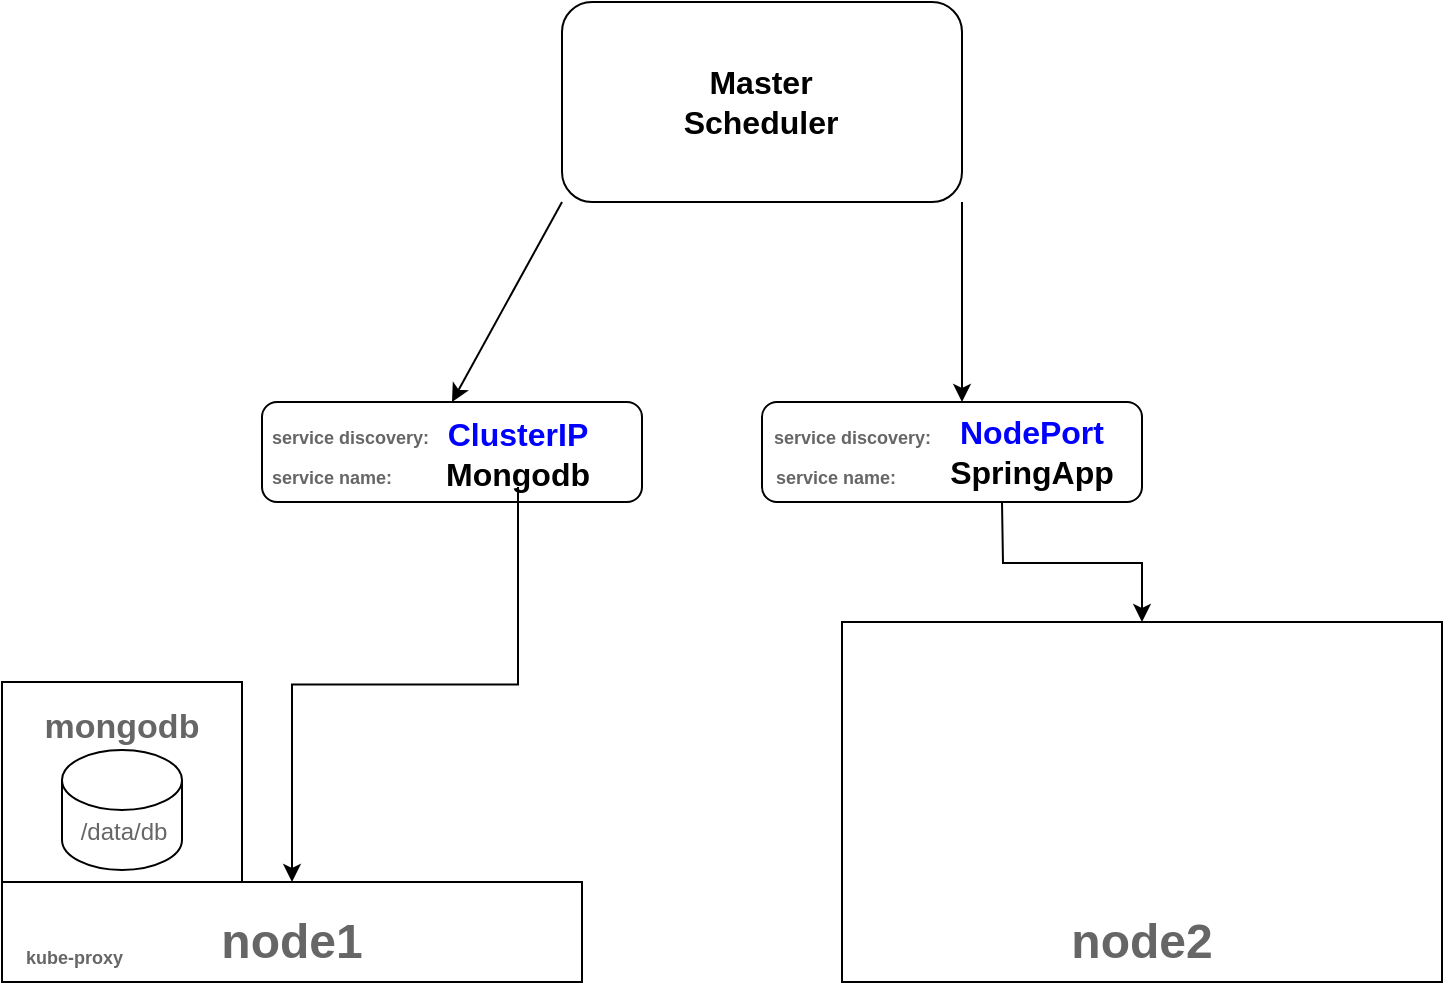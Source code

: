<mxfile version="15.9.1" type="github">
  <diagram id="V3CfdtRdbDj_7DybPWGe" name="Page-1">
    <mxGraphModel dx="838" dy="574" grid="1" gridSize="10" guides="1" tooltips="1" connect="1" arrows="1" fold="1" page="1" pageScale="1" pageWidth="850" pageHeight="1100" math="0" shadow="0">
      <root>
        <mxCell id="0" />
        <mxCell id="1" parent="0" />
        <mxCell id="k56KaWkT5f99XN63cBPl-3" value="" style="group" vertex="1" connectable="0" parent="1">
          <mxGeometry x="320" y="160" width="200" height="100" as="geometry" />
        </mxCell>
        <mxCell id="k56KaWkT5f99XN63cBPl-1" value="" style="rounded=1;whiteSpace=wrap;html=1;" vertex="1" parent="k56KaWkT5f99XN63cBPl-3">
          <mxGeometry width="200" height="100" as="geometry" />
        </mxCell>
        <mxCell id="k56KaWkT5f99XN63cBPl-2" value="&lt;b&gt;&lt;font style=&quot;font-size: 16px&quot;&gt;Master Scheduler&lt;/font&gt;&lt;/b&gt;" style="text;html=1;strokeColor=none;fillColor=none;align=center;verticalAlign=middle;whiteSpace=wrap;rounded=0;" vertex="1" parent="k56KaWkT5f99XN63cBPl-3">
          <mxGeometry x="68.421" y="35" width="63.158" height="30" as="geometry" />
        </mxCell>
        <mxCell id="k56KaWkT5f99XN63cBPl-15" value="" style="group" vertex="1" connectable="0" parent="1">
          <mxGeometry x="170" y="360" width="190" height="50" as="geometry" />
        </mxCell>
        <mxCell id="k56KaWkT5f99XN63cBPl-4" value="" style="group" vertex="1" connectable="0" parent="k56KaWkT5f99XN63cBPl-15">
          <mxGeometry width="190" height="50" as="geometry" />
        </mxCell>
        <mxCell id="k56KaWkT5f99XN63cBPl-5" value="" style="rounded=1;whiteSpace=wrap;html=1;" vertex="1" parent="k56KaWkT5f99XN63cBPl-4">
          <mxGeometry width="190" height="50" as="geometry" />
        </mxCell>
        <mxCell id="k56KaWkT5f99XN63cBPl-6" value="&lt;b&gt;&lt;font style=&quot;font-size: 16px&quot;&gt;&lt;font color=&quot;#0000ff&quot;&gt;ClusterIP&lt;br&gt;&lt;/font&gt;&lt;/font&gt;&lt;/b&gt;&lt;b&gt;&lt;font style=&quot;font-size: 16px&quot;&gt;Mongodb&lt;br&gt;&lt;/font&gt;&lt;/b&gt;" style="text;html=1;strokeColor=none;fillColor=none;align=center;verticalAlign=middle;whiteSpace=wrap;rounded=0;" vertex="1" parent="k56KaWkT5f99XN63cBPl-4">
          <mxGeometry x="70" y="10" width="116" height="32.5" as="geometry" />
        </mxCell>
        <mxCell id="k56KaWkT5f99XN63cBPl-11" value="&lt;font color=&quot;#666666&quot; size=&quot;1&quot;&gt;&lt;b style=&quot;font-size: 9px&quot;&gt;service discovery:&lt;/b&gt;&lt;/font&gt;" style="text;html=1;strokeColor=none;fillColor=none;align=left;verticalAlign=middle;whiteSpace=wrap;rounded=0;fontSize=16;fontColor=#009900;" vertex="1" parent="k56KaWkT5f99XN63cBPl-15">
          <mxGeometry x="3" width="83" height="30" as="geometry" />
        </mxCell>
        <mxCell id="k56KaWkT5f99XN63cBPl-39" value="&lt;font color=&quot;#666666&quot; size=&quot;1&quot;&gt;&lt;b style=&quot;font-size: 9px&quot;&gt;service name:&lt;/b&gt;&lt;/font&gt;" style="text;html=1;strokeColor=none;fillColor=none;align=left;verticalAlign=middle;whiteSpace=wrap;rounded=0;fontSize=16;fontColor=#009900;" vertex="1" parent="k56KaWkT5f99XN63cBPl-15">
          <mxGeometry x="3" y="20" width="90" height="30" as="geometry" />
        </mxCell>
        <mxCell id="k56KaWkT5f99XN63cBPl-21" value="" style="group" vertex="1" connectable="0" parent="1">
          <mxGeometry x="420" y="360" width="190" height="50" as="geometry" />
        </mxCell>
        <mxCell id="k56KaWkT5f99XN63cBPl-22" value="" style="group" vertex="1" connectable="0" parent="k56KaWkT5f99XN63cBPl-21">
          <mxGeometry width="190" height="50" as="geometry" />
        </mxCell>
        <mxCell id="k56KaWkT5f99XN63cBPl-23" value="" style="rounded=1;whiteSpace=wrap;html=1;" vertex="1" parent="k56KaWkT5f99XN63cBPl-22">
          <mxGeometry width="190" height="50" as="geometry" />
        </mxCell>
        <mxCell id="k56KaWkT5f99XN63cBPl-24" value="&lt;b&gt;&lt;font style=&quot;font-size: 16px&quot;&gt;&lt;font color=&quot;#0000ff&quot;&gt;NodePort&lt;br&gt;&lt;/font&gt;&lt;/font&gt;&lt;/b&gt;&lt;b&gt;&lt;font style=&quot;font-size: 16px&quot;&gt;SpringApp&lt;br&gt;&lt;/font&gt;&lt;/b&gt;" style="text;html=1;strokeColor=none;fillColor=none;align=center;verticalAlign=middle;whiteSpace=wrap;rounded=0;" vertex="1" parent="k56KaWkT5f99XN63cBPl-22">
          <mxGeometry x="80" y="8.75" width="110" height="32.5" as="geometry" />
        </mxCell>
        <mxCell id="k56KaWkT5f99XN63cBPl-25" value="&lt;font color=&quot;#666666&quot; size=&quot;1&quot;&gt;&lt;b style=&quot;font-size: 9px&quot;&gt;service discovery:&lt;/b&gt;&lt;/font&gt;" style="text;html=1;strokeColor=none;fillColor=none;align=left;verticalAlign=middle;whiteSpace=wrap;rounded=0;fontSize=16;fontColor=#009900;" vertex="1" parent="k56KaWkT5f99XN63cBPl-21">
          <mxGeometry x="4" width="100" height="30" as="geometry" />
        </mxCell>
        <mxCell id="k56KaWkT5f99XN63cBPl-26" value="" style="whiteSpace=wrap;html=1;fontSize=12;fontColor=#666666;" vertex="1" parent="1">
          <mxGeometry x="40" y="600" width="290" height="50" as="geometry" />
        </mxCell>
        <mxCell id="k56KaWkT5f99XN63cBPl-27" value="" style="edgeStyle=orthogonalEdgeStyle;rounded=0;orthogonalLoop=1;jettySize=auto;html=1;fontSize=12;fontColor=#666666;" edge="1" parent="1" source="k56KaWkT5f99XN63cBPl-6" target="k56KaWkT5f99XN63cBPl-26">
          <mxGeometry relative="1" as="geometry" />
        </mxCell>
        <mxCell id="k56KaWkT5f99XN63cBPl-28" value="" style="whiteSpace=wrap;html=1;fontSize=12;fontColor=#666666;" vertex="1" parent="1">
          <mxGeometry x="460" y="470" width="300" height="180" as="geometry" />
        </mxCell>
        <mxCell id="k56KaWkT5f99XN63cBPl-29" value="" style="edgeStyle=orthogonalEdgeStyle;rounded=0;orthogonalLoop=1;jettySize=auto;html=1;fontSize=12;fontColor=#666666;" edge="1" parent="1" target="k56KaWkT5f99XN63cBPl-28">
          <mxGeometry relative="1" as="geometry">
            <mxPoint x="540" y="410" as="sourcePoint" />
          </mxGeometry>
        </mxCell>
        <mxCell id="k56KaWkT5f99XN63cBPl-31" value="" style="endArrow=classic;html=1;rounded=0;fontSize=12;fontColor=#666666;exitX=0;exitY=1;exitDx=0;exitDy=0;entryX=0.5;entryY=0;entryDx=0;entryDy=0;" edge="1" parent="1" source="k56KaWkT5f99XN63cBPl-1" target="k56KaWkT5f99XN63cBPl-5">
          <mxGeometry width="50" height="50" relative="1" as="geometry">
            <mxPoint x="190" y="340" as="sourcePoint" />
            <mxPoint x="240" y="290" as="targetPoint" />
          </mxGeometry>
        </mxCell>
        <mxCell id="k56KaWkT5f99XN63cBPl-32" value="" style="endArrow=classic;html=1;rounded=0;fontSize=12;fontColor=#666666;exitX=1;exitY=1;exitDx=0;exitDy=0;" edge="1" parent="1" source="k56KaWkT5f99XN63cBPl-1">
          <mxGeometry width="50" height="50" relative="1" as="geometry">
            <mxPoint x="330" y="270" as="sourcePoint" />
            <mxPoint x="520" y="360" as="targetPoint" />
          </mxGeometry>
        </mxCell>
        <mxCell id="k56KaWkT5f99XN63cBPl-36" value="&lt;h1&gt;node1&lt;/h1&gt;" style="text;html=1;strokeColor=none;fillColor=none;spacing=5;spacingTop=-20;whiteSpace=wrap;overflow=hidden;rounded=0;fontSize=12;fontColor=#666666;align=center;" vertex="1" parent="1">
          <mxGeometry x="125" y="610" width="120" height="40" as="geometry" />
        </mxCell>
        <mxCell id="k56KaWkT5f99XN63cBPl-37" value="&lt;h1&gt;node2&lt;/h1&gt;" style="text;html=1;strokeColor=none;fillColor=none;spacing=5;spacingTop=-20;whiteSpace=wrap;overflow=hidden;rounded=0;fontSize=12;fontColor=#666666;align=center;" vertex="1" parent="1">
          <mxGeometry x="550" y="610" width="120" height="50" as="geometry" />
        </mxCell>
        <mxCell id="k56KaWkT5f99XN63cBPl-40" value="&lt;font color=&quot;#666666&quot; size=&quot;1&quot;&gt;&lt;b style=&quot;font-size: 9px&quot;&gt;service name:&lt;/b&gt;&lt;/font&gt;" style="text;html=1;strokeColor=none;fillColor=none;align=left;verticalAlign=middle;whiteSpace=wrap;rounded=0;fontSize=16;fontColor=#009900;" vertex="1" parent="1">
          <mxGeometry x="425" y="380" width="100" height="30" as="geometry" />
        </mxCell>
        <mxCell id="k56KaWkT5f99XN63cBPl-44" value="&lt;font color=&quot;#666666&quot; size=&quot;1&quot;&gt;&lt;b style=&quot;font-size: 9px&quot;&gt;kube-proxy&lt;/b&gt;&lt;/font&gt;" style="text;html=1;strokeColor=none;fillColor=none;align=left;verticalAlign=middle;whiteSpace=wrap;rounded=0;fontSize=16;fontColor=#009900;" vertex="1" parent="1">
          <mxGeometry x="50" y="625" width="83" height="20" as="geometry" />
        </mxCell>
        <mxCell id="k56KaWkT5f99XN63cBPl-48" value="" style="group" vertex="1" connectable="0" parent="1">
          <mxGeometry x="40" y="500" width="120" height="100" as="geometry" />
        </mxCell>
        <mxCell id="k56KaWkT5f99XN63cBPl-35" value="" style="rounded=0;whiteSpace=wrap;html=1;fontSize=12;fontColor=#666666;" vertex="1" parent="k56KaWkT5f99XN63cBPl-48">
          <mxGeometry width="120" height="100" as="geometry" />
        </mxCell>
        <mxCell id="k56KaWkT5f99XN63cBPl-38" value="&lt;h1&gt;&lt;font style=&quot;font-size: 17px&quot;&gt;mongodb&lt;/font&gt;&lt;/h1&gt;" style="text;html=1;strokeColor=none;fillColor=none;spacing=5;spacingTop=-20;whiteSpace=wrap;overflow=hidden;rounded=0;fontSize=12;fontColor=#666666;align=center;" vertex="1" parent="k56KaWkT5f99XN63cBPl-48">
          <mxGeometry width="120" height="50" as="geometry" />
        </mxCell>
        <mxCell id="k56KaWkT5f99XN63cBPl-46" value="" style="group" vertex="1" connectable="0" parent="k56KaWkT5f99XN63cBPl-48">
          <mxGeometry x="30" y="34" width="61" height="60" as="geometry" />
        </mxCell>
        <mxCell id="k56KaWkT5f99XN63cBPl-41" value="" style="shape=cylinder3;whiteSpace=wrap;html=1;boundedLbl=1;backgroundOutline=1;size=15;fontSize=9;fontColor=#666666;" vertex="1" parent="k56KaWkT5f99XN63cBPl-46">
          <mxGeometry width="60" height="60" as="geometry" />
        </mxCell>
        <mxCell id="k56KaWkT5f99XN63cBPl-45" value="&lt;font style=&quot;font-size: 12px&quot;&gt;/data/db&lt;/font&gt;" style="text;html=1;strokeColor=none;fillColor=none;align=center;verticalAlign=middle;whiteSpace=wrap;rounded=0;fontSize=17;fontColor=#666666;" vertex="1" parent="k56KaWkT5f99XN63cBPl-46">
          <mxGeometry x="1" y="25.0" width="60" height="30" as="geometry" />
        </mxCell>
      </root>
    </mxGraphModel>
  </diagram>
</mxfile>
